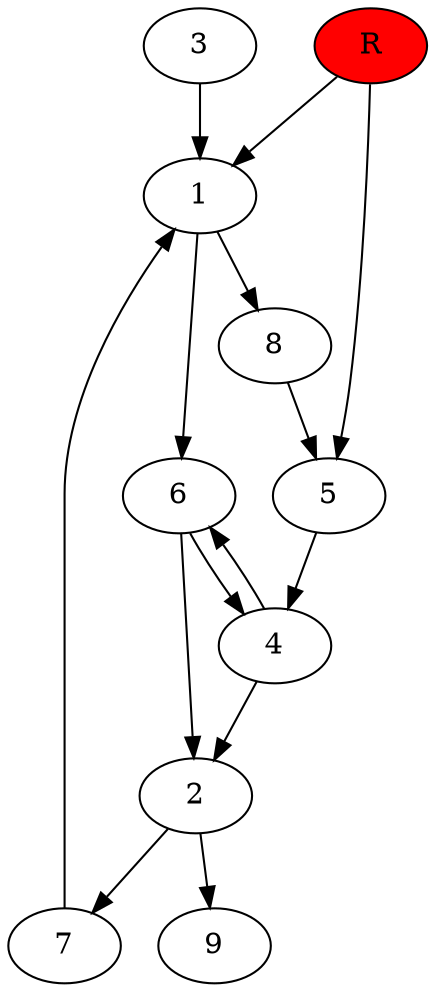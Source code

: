digraph prb79176 {
	1
	2
	3
	4
	5
	6
	7
	8
	R [fillcolor="#ff0000" style=filled]
	1 -> 6
	1 -> 8
	2 -> 7
	2 -> 9
	3 -> 1
	4 -> 2
	4 -> 6
	5 -> 4
	6 -> 2
	6 -> 4
	7 -> 1
	8 -> 5
	R -> 1
	R -> 5
}

